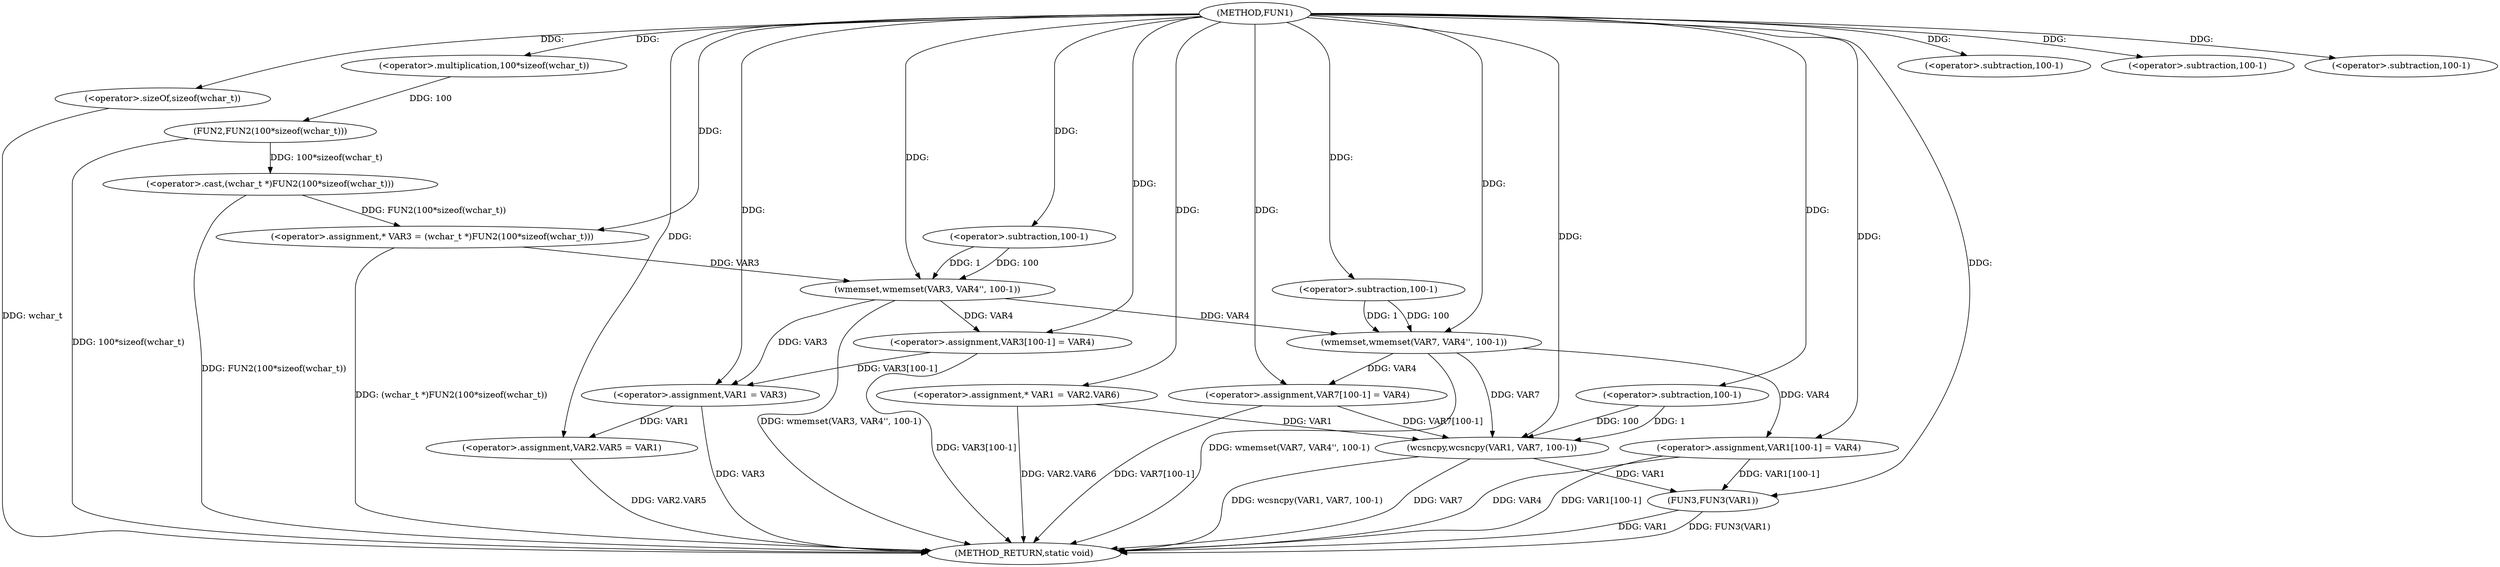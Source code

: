 digraph FUN1 {  
"1000100" [label = "(METHOD,FUN1)" ]
"1000172" [label = "(METHOD_RETURN,static void)" ]
"1000105" [label = "(<operator>.assignment,* VAR3 = (wchar_t *)FUN2(100*sizeof(wchar_t)))" ]
"1000107" [label = "(<operator>.cast,(wchar_t *)FUN2(100*sizeof(wchar_t)))" ]
"1000109" [label = "(FUN2,FUN2(100*sizeof(wchar_t)))" ]
"1000110" [label = "(<operator>.multiplication,100*sizeof(wchar_t))" ]
"1000112" [label = "(<operator>.sizeOf,sizeof(wchar_t))" ]
"1000114" [label = "(wmemset,wmemset(VAR3, VAR4'', 100-1))" ]
"1000117" [label = "(<operator>.subtraction,100-1)" ]
"1000120" [label = "(<operator>.assignment,VAR3[100-1] = VAR4)" ]
"1000123" [label = "(<operator>.subtraction,100-1)" ]
"1000127" [label = "(<operator>.assignment,VAR1 = VAR3)" ]
"1000130" [label = "(<operator>.assignment,VAR2.VAR5 = VAR1)" ]
"1000137" [label = "(<operator>.assignment,* VAR1 = VAR2.VAR6)" ]
"1000144" [label = "(wmemset,wmemset(VAR7, VAR4'', 100-1))" ]
"1000147" [label = "(<operator>.subtraction,100-1)" ]
"1000150" [label = "(<operator>.assignment,VAR7[100-1] = VAR4)" ]
"1000153" [label = "(<operator>.subtraction,100-1)" ]
"1000157" [label = "(wcsncpy,wcsncpy(VAR1, VAR7, 100-1))" ]
"1000160" [label = "(<operator>.subtraction,100-1)" ]
"1000163" [label = "(<operator>.assignment,VAR1[100-1] = VAR4)" ]
"1000166" [label = "(<operator>.subtraction,100-1)" ]
"1000170" [label = "(FUN3,FUN3(VAR1))" ]
  "1000157" -> "1000172"  [ label = "DDG: VAR7"] 
  "1000163" -> "1000172"  [ label = "DDG: VAR4"] 
  "1000157" -> "1000172"  [ label = "DDG: wcsncpy(VAR1, VAR7, 100-1)"] 
  "1000114" -> "1000172"  [ label = "DDG: wmemset(VAR3, VAR4'', 100-1)"] 
  "1000137" -> "1000172"  [ label = "DDG: VAR2.VAR6"] 
  "1000120" -> "1000172"  [ label = "DDG: VAR3[100-1]"] 
  "1000170" -> "1000172"  [ label = "DDG: VAR1"] 
  "1000130" -> "1000172"  [ label = "DDG: VAR2.VAR5"] 
  "1000163" -> "1000172"  [ label = "DDG: VAR1[100-1]"] 
  "1000105" -> "1000172"  [ label = "DDG: (wchar_t *)FUN2(100*sizeof(wchar_t))"] 
  "1000150" -> "1000172"  [ label = "DDG: VAR7[100-1]"] 
  "1000127" -> "1000172"  [ label = "DDG: VAR3"] 
  "1000144" -> "1000172"  [ label = "DDG: wmemset(VAR7, VAR4'', 100-1)"] 
  "1000112" -> "1000172"  [ label = "DDG: wchar_t"] 
  "1000109" -> "1000172"  [ label = "DDG: 100*sizeof(wchar_t)"] 
  "1000170" -> "1000172"  [ label = "DDG: FUN3(VAR1)"] 
  "1000107" -> "1000172"  [ label = "DDG: FUN2(100*sizeof(wchar_t))"] 
  "1000107" -> "1000105"  [ label = "DDG: FUN2(100*sizeof(wchar_t))"] 
  "1000100" -> "1000105"  [ label = "DDG: "] 
  "1000109" -> "1000107"  [ label = "DDG: 100*sizeof(wchar_t)"] 
  "1000110" -> "1000109"  [ label = "DDG: 100"] 
  "1000100" -> "1000110"  [ label = "DDG: "] 
  "1000100" -> "1000112"  [ label = "DDG: "] 
  "1000105" -> "1000114"  [ label = "DDG: VAR3"] 
  "1000100" -> "1000114"  [ label = "DDG: "] 
  "1000117" -> "1000114"  [ label = "DDG: 100"] 
  "1000117" -> "1000114"  [ label = "DDG: 1"] 
  "1000100" -> "1000117"  [ label = "DDG: "] 
  "1000114" -> "1000120"  [ label = "DDG: VAR4"] 
  "1000100" -> "1000120"  [ label = "DDG: "] 
  "1000100" -> "1000123"  [ label = "DDG: "] 
  "1000114" -> "1000127"  [ label = "DDG: VAR3"] 
  "1000120" -> "1000127"  [ label = "DDG: VAR3[100-1]"] 
  "1000100" -> "1000127"  [ label = "DDG: "] 
  "1000127" -> "1000130"  [ label = "DDG: VAR1"] 
  "1000100" -> "1000130"  [ label = "DDG: "] 
  "1000100" -> "1000137"  [ label = "DDG: "] 
  "1000100" -> "1000144"  [ label = "DDG: "] 
  "1000114" -> "1000144"  [ label = "DDG: VAR4"] 
  "1000147" -> "1000144"  [ label = "DDG: 100"] 
  "1000147" -> "1000144"  [ label = "DDG: 1"] 
  "1000100" -> "1000147"  [ label = "DDG: "] 
  "1000144" -> "1000150"  [ label = "DDG: VAR4"] 
  "1000100" -> "1000150"  [ label = "DDG: "] 
  "1000100" -> "1000153"  [ label = "DDG: "] 
  "1000137" -> "1000157"  [ label = "DDG: VAR1"] 
  "1000100" -> "1000157"  [ label = "DDG: "] 
  "1000150" -> "1000157"  [ label = "DDG: VAR7[100-1]"] 
  "1000144" -> "1000157"  [ label = "DDG: VAR7"] 
  "1000160" -> "1000157"  [ label = "DDG: 100"] 
  "1000160" -> "1000157"  [ label = "DDG: 1"] 
  "1000100" -> "1000160"  [ label = "DDG: "] 
  "1000100" -> "1000163"  [ label = "DDG: "] 
  "1000144" -> "1000163"  [ label = "DDG: VAR4"] 
  "1000100" -> "1000166"  [ label = "DDG: "] 
  "1000163" -> "1000170"  [ label = "DDG: VAR1[100-1]"] 
  "1000157" -> "1000170"  [ label = "DDG: VAR1"] 
  "1000100" -> "1000170"  [ label = "DDG: "] 
}
